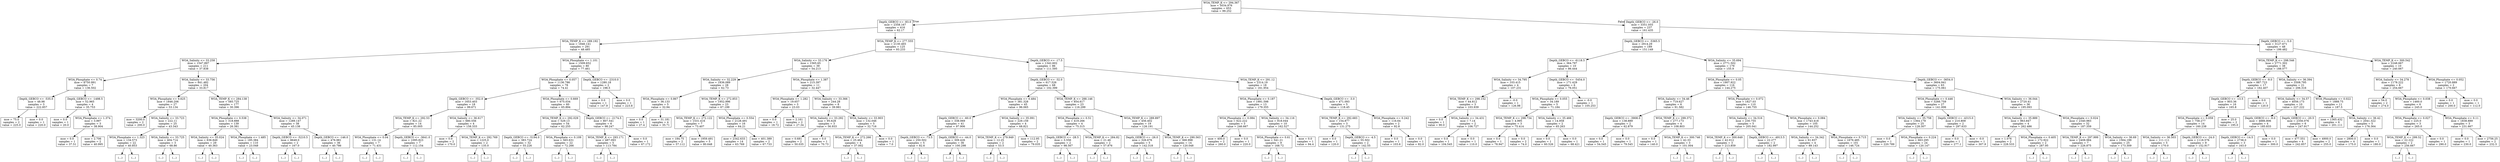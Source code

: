 digraph Tree {
node [shape=box] ;
0 [label="WOA_TEMP_K <= 294.367\nmse = 5034.976\nsamples = 653\nvalue = 99.252"] ;
1 [label="Depth_GEBCO <= -83.0\nmse = 2358.167\nsamples = 416\nvalue = 62.17"] ;
0 -> 1 [labeldistance=2.5, labelangle=45, headlabel="True"] ;
2 [label="WOA_TEMP_K <= 289.192\nmse = 1846.141\nsamples = 291\nvalue = 48.485"] ;
1 -> 2 ;
3 [label="WOA_Salinity <= 33.258\nmse = 1547.897\nsamples = 211\nvalue = 37.838"] ;
2 -> 3 ;
4 [label="WOA_Phosphate <= 0.74\nmse = 8750.991\nsamples = 7\nvalue = 136.502"] ;
3 -> 4 ;
5 [label="Depth_GEBCO <= -535.0\nmse = 48.98\nsamples = 3\nvalue = 222.857"] ;
4 -> 5 ;
6 [label="mse = 75.0\nsamples = 2\nvalue = 225.0"] ;
5 -> 6 ;
7 [label="mse = 0.0\nsamples = 1\nvalue = 220.0"] ;
5 -> 7 ;
8 [label="Depth_GEBCO <= -1498.5\nmse = 52.965\nsamples = 4\nvalue = 35.753"] ;
4 -> 8 ;
9 [label="mse = 0.0\nsamples = 1\nvalue = 20.0"] ;
8 -> 9 ;
10 [label="WOA_Phosphate <= 1.374\nmse = 3.997\nsamples = 3\nvalue = 38.904"] ;
8 -> 10 ;
11 [label="mse = 0.0\nsamples = 1\nvalue = 37.51"] ;
10 -> 11 ;
12 [label="mse = 2.706\nsamples = 2\nvalue = 40.995"] ;
10 -> 12 ;
13 [label="WOA_Salinity <= 33.756\nmse = 841.482\nsamples = 204\nvalue = 33.817"] ;
3 -> 13 ;
14 [label="WOA_Phosphate <= 0.625\nmse = 1846.206\nsamples = 27\nvalue = 53.134"] ;
13 -> 14 ;
15 [label="mse = 3200.0\nsamples = 2\nvalue = 200.0"] ;
14 -> 15 ;
16 [label="WOA_Salinity <= 33.723\nmse = 222.11\nsamples = 25\nvalue = 43.343"] ;
14 -> 16 ;
17 [label="WOA_Phosphate <= 1.323\nmse = 134.573\nsamples = 22\nvalue = 40.853"] ;
16 -> 17 ;
18 [label="(...)"] ;
17 -> 18 ;
29 [label="(...)"] ;
17 -> 29 ;
52 [label="WOA_Salinity <= 33.725\nmse = 404.714\nsamples = 3\nvalue = 68.86"] ;
16 -> 52 ;
53 [label="(...)"] ;
52 -> 53 ;
54 [label="(...)"] ;
52 -> 54 ;
57 [label="WOA_TEMP_K <= 284.138\nmse = 585.725\nsamples = 177\nvalue = 30.396"] ;
13 -> 57 ;
58 [label="WOA_Phosphate <= 0.538\nmse = 318.888\nsamples = 139\nvalue = 26.381"] ;
57 -> 58 ;
59 [label="WOA_Salinity <= 35.024\nmse = 636.849\nsamples = 29\nvalue = 40.363"] ;
58 -> 59 ;
60 [label="(...)"] ;
59 -> 60 ;
77 [label="(...)"] ;
59 -> 77 ;
102 [label="WOA_Phosphate <= 1.485\nmse = 185.384\nsamples = 110\nvalue = 23.048"] ;
58 -> 102 ;
103 [label="(...)"] ;
102 -> 103 ;
212 [label="(...)"] ;
102 -> 212 ;
281 [label="WOA_Salinity <= 34.071\nmse = 1289.147\nsamples = 38\nvalue = 45.138"] ;
57 -> 281 ;
282 [label="Depth_GEBCO <= -5210.5\nmse = 8649.0\nsamples = 2\nvalue = 167.0"] ;
281 -> 282 ;
283 [label="(...)"] ;
282 -> 283 ;
284 [label="(...)"] ;
282 -> 284 ;
285 [label="Depth_GEBCO <= -146.0\nmse = 476.981\nsamples = 36\nvalue = 40.786"] ;
281 -> 285 ;
286 [label="(...)"] ;
285 -> 286 ;
345 [label="(...)"] ;
285 -> 345 ;
350 [label="WOA_Phosphate <= 1.101\nmse = 1509.652\nsamples = 80\nvalue = 77.461"] ;
2 -> 350 ;
351 [label="WOA_Phosphate <= 0.057\nmse = 1136.786\nsamples = 78\nvalue = 74.41"] ;
350 -> 351 ;
352 [label="Depth_GEBCO <= -352.0\nmse = 1653.403\nsamples = 18\nvalue = 99.671"] ;
351 -> 352 ;
353 [label="WOA_TEMP_K <= 292.53\nmse = 821.22\nsamples = 14\nvalue = 85.005"] ;
352 -> 353 ;
354 [label="WOA_Phosphate <= 0.04\nmse = 131.14\nsamples = 7\nvalue = 71.431"] ;
353 -> 354 ;
355 [label="(...)"] ;
354 -> 355 ;
356 [label="(...)"] ;
354 -> 356 ;
361 [label="Depth_GEBCO <= -3641.0\nmse = 1095.823\nsamples = 7\nvalue = 112.154"] ;
353 -> 361 ;
362 [label="(...)"] ;
361 -> 362 ;
369 [label="(...)"] ;
361 -> 369 ;
372 [label="WOA_Salinity <= 36.617\nmse = 680.556\nsamples = 4\nvalue = 158.333"] ;
352 -> 372 ;
373 [label="mse = 0.0\nsamples = 2\nvalue = 170.0"] ;
372 -> 373 ;
374 [label="WOA_TEMP_K <= 292.769\nmse = 1225.0\nsamples = 2\nvalue = 135.0"] ;
372 -> 374 ;
375 [label="(...)"] ;
374 -> 375 ;
376 [label="(...)"] ;
374 -> 376 ;
377 [label="WOA_Phosphate <= 0.669\nmse = 675.034\nsamples = 60\nvalue = 65.894"] ;
351 -> 377 ;
378 [label="WOA_TEMP_K <= 292.029\nmse = 529.13\nsamples = 54\nvalue = 62.255"] ;
377 -> 378 ;
379 [label="Depth_GEBCO <= -5194.0\nmse = 383.724\nsamples = 32\nvalue = 55.226"] ;
378 -> 379 ;
380 [label="(...)"] ;
379 -> 380 ;
381 [label="(...)"] ;
379 -> 381 ;
438 [label="WOA_Phosphate <= 0.109\nmse = 565.631\nsamples = 22\nvalue = 72.266"] ;
378 -> 438 ;
439 [label="(...)"] ;
438 -> 439 ;
448 [label="(...)"] ;
438 -> 448 ;
475 [label="Depth_GEBCO <= -2174.5\nmse = 807.541\nsamples = 6\nvalue = 98.247"] ;
377 -> 475 ;
476 [label="WOA_TEMP_K <= 293.171\nmse = 487.093\nsamples = 5\nvalue = 113.784"] ;
475 -> 476 ;
477 [label="(...)"] ;
476 -> 477 ;
480 [label="(...)"] ;
476 -> 480 ;
481 [label="mse = 0.0\nsamples = 1\nvalue = 67.172"] ;
475 -> 481 ;
482 [label="Depth_GEBCO <= -2310.0\nmse = 1280.18\nsamples = 2\nvalue = 198.5"] ;
350 -> 482 ;
483 [label="mse = 0.0\nsamples = 1\nvalue = 147.9"] ;
482 -> 483 ;
484 [label="mse = 0.0\nsamples = 1\nvalue = 223.8"] ;
482 -> 484 ;
485 [label="WOA_TEMP_K <= 277.555\nmse = 2130.465\nsamples = 125\nvalue = 93.233"] ;
1 -> 485 ;
486 [label="WOA_Salinity <= 33.176\nmse = 1565.65\nsamples = 39\nvalue = 54.213"] ;
485 -> 486 ;
487 [label="WOA_Salinity <= 32.229\nmse = 1836.089\nsamples = 28\nvalue = 62.73"] ;
486 -> 487 ;
488 [label="WOA_Phosphate <= 0.867\nmse = 36.133\nsamples = 5\nvalue = 32.94"] ;
487 -> 488 ;
489 [label="mse = 0.0\nsamples = 1\nvalue = 27.4"] ;
488 -> 489 ;
490 [label="mse = 31.181\nsamples = 4\nvalue = 35.71"] ;
488 -> 490 ;
491 [label="WOA_TEMP_K <= 272.853\nmse = 1952.996\nsamples = 23\nvalue = 67.199"] ;
487 -> 491 ;
492 [label="WOA_TEMP_K <= 272.122\nmse = 1531.416\nsamples = 7\nvalue = 73.407"] ;
491 -> 492 ;
493 [label="mse = 184.75\nsamples = 2\nvalue = 57.112"] ;
492 -> 493 ;
494 [label="mse = 1959.491\nsamples = 5\nvalue = 80.648"] ;
492 -> 494 ;
495 [label="WOA_Phosphate <= 0.554\nmse = 2128.491\nsamples = 16\nvalue = 64.21"] ;
491 -> 495 ;
496 [label="mse = 2342.633\nsamples = 14\nvalue = 63.769"] ;
495 -> 496 ;
497 [label="mse = 401.389\nsamples = 2\nvalue = 67.733"] ;
495 -> 497 ;
498 [label="WOA_Phosphate <= 1.387\nmse = 215.397\nsamples = 11\nvalue = 32.447"] ;
486 -> 498 ;
499 [label="WOA_Phosphate <= 1.282\nmse = 19.657\nsamples = 3\nvalue = 23.03"] ;
498 -> 499 ;
500 [label="mse = 0.0\nsamples = 1\nvalue = 18.72"] ;
499 -> 500 ;
501 [label="mse = 2.161\nsamples = 2\nvalue = 27.34"] ;
499 -> 501 ;
502 [label="WOA_Salinity <= 33.366\nmse = 244.28\nsamples = 8\nvalue = 39.981"] ;
498 -> 502 ;
503 [label="WOA_Salinity <= 33.292\nmse = 95.628\nsamples = 3\nvalue = 56.933"] ;
502 -> 503 ;
504 [label="mse = 0.681\nsamples = 2\nvalue = 50.035"] ;
503 -> 504 ;
505 [label="mse = 0.0\nsamples = 1\nvalue = 70.73"] ;
503 -> 505 ;
506 [label="WOA_Salinity <= 33.903\nmse = 132.046\nsamples = 5\nvalue = 32.716"] ;
502 -> 506 ;
507 [label="WOA_TEMP_K <= 272.266\nmse = 25.464\nsamples = 4\nvalue = 37.002"] ;
506 -> 507 ;
508 [label="(...)"] ;
507 -> 508 ;
511 [label="(...)"] ;
507 -> 511 ;
512 [label="mse = 0.0\nsamples = 1\nvalue = 7.0"] ;
506 -> 512 ;
513 [label="Depth_GEBCO <= -17.5\nmse = 1342.602\nsamples = 86\nvalue = 111.595"] ;
485 -> 513 ;
514 [label="Depth_GEBCO <= -32.0\nmse = 617.526\nsamples = 68\nvalue = 102.399"] ;
513 -> 514 ;
515 [label="WOA_Phosphate <= 0.484\nmse = 381.328\nsamples = 45\nvalue = 96.065"] ;
514 -> 515 ;
516 [label="Depth_GEBCO <= -60.0\nmse = 338.069\nsamples = 41\nvalue = 97.906"] ;
515 -> 516 ;
517 [label="Depth_GEBCO <= -73.5\nmse = 250.502\nsamples = 5\nvalue = 82.6"] ;
516 -> 517 ;
518 [label="(...)"] ;
517 -> 518 ;
519 [label="(...)"] ;
517 -> 519 ;
526 [label="Depth_GEBCO <= -44.0\nmse = 309.426\nsamples = 36\nvalue = 100.298"] ;
516 -> 526 ;
527 [label="(...)"] ;
526 -> 527 ;
558 [label="(...)"] ;
526 -> 558 ;
577 [label="WOA_Salinity <= 35.091\nmse = 229.159\nsamples = 4\nvalue = 68.821"] ;
515 -> 577 ;
578 [label="WOA_TEMP_K <= 279.949\nmse = 12.25\nsamples = 2\nvalue = 53.5"] ;
577 -> 578 ;
579 [label="(...)"] ;
578 -> 579 ;
580 [label="(...)"] ;
578 -> 580 ;
581 [label="mse = 112.95\nsamples = 2\nvalue = 79.035"] ;
577 -> 581 ;
582 [label="WOA_TEMP_K <= 288.146\nmse = 854.617\nsamples = 23\nvalue = 116.299"] ;
514 -> 582 ;
583 [label="WOA_Phosphate <= 0.51\nmse = 419.266\nsamples = 4\nvalue = 75.315"] ;
582 -> 583 ;
584 [label="Depth_GEBCO <= -28.5\nmse = 3.556\nsamples = 2\nvalue = 98.567"] ;
583 -> 584 ;
585 [label="(...)"] ;
584 -> 585 ;
586 [label="(...)"] ;
584 -> 586 ;
587 [label="WOA_TEMP_K <= 284.82\nmse = 21.46\nsamples = 2\nvalue = 57.876"] ;
583 -> 587 ;
588 [label="(...)"] ;
587 -> 588 ;
589 [label="(...)"] ;
587 -> 589 ;
590 [label="WOA_TEMP_K <= 289.897\nmse = 456.402\nsamples = 19\nvalue = 126.191"] ;
582 -> 590 ;
591 [label="Depth_GEBCO <= -26.0\nmse = 326.676\nsamples = 5\nvalue = 142.318"] ;
590 -> 591 ;
592 [label="(...)"] ;
591 -> 592 ;
599 [label="(...)"] ;
591 -> 599 ;
600 [label="WOA_TEMP_K <= 290.563\nmse = 368.998\nsamples = 14\nvalue = 120.048"] ;
590 -> 600 ;
601 [label="(...)"] ;
600 -> 601 ;
604 [label="(...)"] ;
600 -> 604 ;
619 [label="WOA_TEMP_K <= 291.12\nmse = 2314.19\nsamples = 18\nvalue = 161.954"] ;
513 -> 619 ;
620 [label="WOA_Phosphate <= 0.187\nmse = 1991.598\nsamples = 13\nvalue = 179.355"] ;
619 -> 620 ;
621 [label="WOA_Phosphate <= 0.084\nmse = 622.222\nsamples = 3\nvalue = 246.667"] ;
620 -> 621 ;
622 [label="mse = 400.0\nsamples = 2\nvalue = 260.0"] ;
621 -> 622 ;
623 [label="mse = 0.0\nsamples = 1\nvalue = 220.0"] ;
621 -> 623 ;
624 [label="WOA_Salinity <= 34.116\nmse = 918.044\nsamples = 10\nvalue = 162.527"] ;
620 -> 624 ;
625 [label="WOA_Phosphate <= 0.61\nmse = 541.21\nsamples = 9\nvalue = 168.72"] ;
624 -> 625 ;
626 [label="(...)"] ;
625 -> 626 ;
641 [label="(...)"] ;
625 -> 641 ;
642 [label="mse = 0.0\nsamples = 1\nvalue = 94.4"] ;
624 -> 642 ;
643 [label="Depth_GEBCO <= -3.0\nmse = 471.093\nsamples = 5\nvalue = 118.45"] ;
619 -> 643 ;
644 [label="WOA_TEMP_K <= 292.683\nmse = 154.877\nsamples = 3\nvalue = 131.275"] ;
643 -> 644 ;
645 [label="mse = 0.0\nsamples = 1\nvalue = 120.0"] ;
644 -> 645 ;
646 [label="Depth_GEBCO <= -4.5\nmse = 55.502\nsamples = 2\nvalue = 142.55"] ;
644 -> 646 ;
647 [label="(...)"] ;
646 -> 647 ;
648 [label="(...)"] ;
646 -> 648 ;
649 [label="WOA_Phosphate <= 0.242\nmse = 116.64\nsamples = 2\nvalue = 92.8"] ;
643 -> 649 ;
650 [label="mse = 0.0\nsamples = 1\nvalue = 103.6"] ;
649 -> 650 ;
651 [label="mse = 0.0\nsamples = 1\nvalue = 82.0"] ;
649 -> 651 ;
652 [label="Depth_GEBCO <= -26.0\nmse = 3351.055\nsamples = 237\nvalue = 161.435"] ;
0 -> 652 [labeldistance=2.5, labelangle=-45, headlabel="False"] ;
653 [label="Depth_GEBCO <= -5365.5\nmse = 2914.29\nsamples = 189\nvalue = 151.149"] ;
652 -> 653 ;
654 [label="Depth_GEBCO <= -6118.5\nmse = 364.797\nsamples = 10\nvalue = 86.444"] ;
653 -> 654 ;
655 [label="WOA_Salinity <= 34.795\nmse = 103.415\nsamples = 4\nvalue = 107.231"] ;
654 -> 655 ;
656 [label="WOA_TEMP_K <= 298.152\nmse = 44.812\nsamples = 3\nvalue = 103.939"] ;
655 -> 656 ;
657 [label="mse = 0.0\nsamples = 1\nvalue = 90.0"] ;
656 -> 657 ;
658 [label="WOA_Salinity <= 34.431\nmse = 7.14\nsamples = 2\nvalue = 106.727"] ;
656 -> 658 ;
659 [label="mse = 0.0\nsamples = 1\nvalue = 104.545"] ;
658 -> 659 ;
660 [label="mse = 0.0\nsamples = 1\nvalue = 110.0"] ;
658 -> 660 ;
661 [label="mse = -0.0\nsamples = 1\nvalue = 126.98"] ;
655 -> 661 ;
662 [label="Depth_GEBCO <= -5454.0\nmse = 171.429\nsamples = 6\nvalue = 76.051"] ;
654 -> 662 ;
663 [label="WOA_Phosphate <= 0.055\nmse = 34.189\nsamples = 5\nvalue = 71.184"] ;
662 -> 663 ;
664 [label="WOA_TEMP_K <= 298.734\nmse = 4.995\nsamples = 3\nvalue = 75.414"] ;
663 -> 664 ;
665 [label="mse = 0.0\nsamples = 1\nvalue = 78.947"] ;
664 -> 665 ;
666 [label="mse = 0.0\nsamples = 2\nvalue = 74.0"] ;
664 -> 666 ;
667 [label="WOA_Salinity <= 35.466\nmse = 14.958\nsamples = 2\nvalue = 65.263"] ;
663 -> 667 ;
668 [label="mse = 0.0\nsamples = 1\nvalue = 60.526"] ;
667 -> 668 ;
669 [label="mse = 0.0\nsamples = 1\nvalue = 68.421"] ;
667 -> 669 ;
670 [label="mse = -0.0\nsamples = 1\nvalue = 105.253"] ;
662 -> 670 ;
671 [label="WOA_Salinity <= 35.694\nmse = 2771.502\nsamples = 179\nvalue = 155.9"] ;
653 -> 671 ;
672 [label="WOA_Phosphate <= 0.05\nmse = 1907.922\nsamples = 116\nvalue = 144.275"] ;
671 -> 672 ;
673 [label="WOA_Salinity <= 34.46\nmse = 719.627\nsamples = 6\nvalue = 91.582"] ;
672 -> 673 ;
674 [label="Depth_GEBCO <= -3908.0\nmse = 138.889\nsamples = 2\nvalue = 62.879"] ;
673 -> 674 ;
675 [label="mse = 0.0\nsamples = 1\nvalue = 54.545"] ;
674 -> 675 ;
676 [label="mse = 0.0\nsamples = 1\nvalue = 79.545"] ;
674 -> 676 ;
677 [label="WOA_TEMP_K <= 299.372\nmse = 277.173\nsamples = 4\nvalue = 108.803"] ;
673 -> 677 ;
678 [label="mse = 0.0\nsamples = 1\nvalue = 140.0"] ;
677 -> 678 ;
679 [label="WOA_TEMP_K <= 300.746\nmse = 42.33\nsamples = 3\nvalue = 101.004"] ;
677 -> 679 ;
680 [label="(...)"] ;
679 -> 680 ;
681 [label="(...)"] ;
679 -> 681 ;
684 [label="WOA_Phosphate <= 0.072\nmse = 1827.03\nsamples = 110\nvalue = 146.755"] ;
672 -> 684 ;
685 [label="WOA_Salinity <= 34.516\nmse = 230.755\nsamples = 5\nvalue = 205.041"] ;
684 -> 685 ;
686 [label="WOA_TEMP_K <= 300.649\nmse = 42.012\nsamples = 3\nvalue = 213.859"] ;
685 -> 686 ;
687 [label="(...)"] ;
686 -> 687 ;
688 [label="(...)"] ;
686 -> 688 ;
689 [label="Depth_GEBCO <= -4913.5\nmse = 22.277\nsamples = 2\nvalue = 182.997"] ;
685 -> 689 ;
690 [label="(...)"] ;
689 -> 690 ;
691 [label="(...)"] ;
689 -> 691 ;
692 [label="WOA_Phosphate <= 0.084\nmse = 1743.418\nsamples = 105\nvalue = 144.252"] ;
684 -> 692 ;
693 [label="WOA_Salinity <= 34.342\nmse = 61.837\nsamples = 4\nvalue = 89.143"] ;
692 -> 693 ;
694 [label="(...)"] ;
693 -> 694 ;
699 [label="(...)"] ;
693 -> 699 ;
700 [label="WOA_Phosphate <= 0.715\nmse = 1676.485\nsamples = 101\nvalue = 146.724"] ;
692 -> 700 ;
701 [label="(...)"] ;
700 -> 701 ;
878 [label="(...)"] ;
700 -> 878 ;
879 [label="Depth_GEBCO <= -3654.0\nmse = 3604.941\nsamples = 63\nvalue = 175.061"] ;
671 -> 879 ;
880 [label="WOA_Phosphate <= 0.446\nmse = 3266.759\nsamples = 27\nvalue = 141.006"] ;
879 -> 880 ;
881 [label="WOA_Salinity <= 35.758\nmse = 1364.179\nsamples = 25\nvalue = 128.307"] ;
880 -> 881 ;
882 [label="mse = 0.0\nsamples = 1\nvalue = 220.789"] ;
881 -> 882 ;
883 [label="WOA_Phosphate <= 0.224\nmse = 663.295\nsamples = 24\nvalue = 120.147"] ;
881 -> 883 ;
884 [label="(...)"] ;
883 -> 884 ;
921 [label="(...)"] ;
883 -> 921 ;
930 [label="Depth_GEBCO <= -4315.0\nmse = 210.809\nsamples = 2\nvalue = 297.633"] ;
880 -> 930 ;
931 [label="mse = 0.0\nsamples = 1\nvalue = 277.1"] ;
930 -> 931 ;
932 [label="mse = -0.0\nsamples = 1\nvalue = 307.9"] ;
930 -> 932 ;
933 [label="WOA_Salinity <= 36.044\nmse = 2720.41\nsamples = 36\nvalue = 195.093"] ;
879 -> 933 ;
934 [label="WOA_Salinity <= 35.889\nmse = 963.847\nsamples = 4\nvalue = 262.486"] ;
933 -> 934 ;
935 [label="mse = 1.076\nsamples = 2\nvalue = 228.533"] ;
934 -> 935 ;
936 [label="WOA_Phosphate <= 0.405\nmse = 172.922\nsamples = 2\nvalue = 287.95"] ;
934 -> 936 ;
937 [label="(...)"] ;
936 -> 937 ;
938 [label="(...)"] ;
936 -> 938 ;
939 [label="WOA_Phosphate <= 0.024\nmse = 2340.983\nsamples = 32\nvalue = 187.359"] ;
933 -> 939 ;
940 [label="WOA_TEMP_K <= 297.999\nmse = 2408.984\nsamples = 7\nvalue = 226.875"] ;
939 -> 940 ;
941 [label="(...)"] ;
940 -> 941 ;
946 [label="(...)"] ;
940 -> 946 ;
949 [label="WOA_Salinity <= 36.69\nmse = 1564.199\nsamples = 25\nvalue = 173.309"] ;
939 -> 949 ;
950 [label="(...)"] ;
949 -> 950 ;
979 [label="(...)"] ;
949 -> 979 ;
980 [label="Depth_GEBCO <= -5.0\nmse = 3127.671\nsamples = 48\nvalue = 199.482"] ;
652 -> 980 ;
981 [label="WOA_TEMP_K <= 298.546\nmse = 2771.302\nsamples = 38\nvalue = 188.077"] ;
980 -> 981 ;
982 [label="Depth_GEBCO <= -9.0\nmse = 887.723\nsamples = 17\nvalue = 162.407"] ;
981 -> 982 ;
983 [label="Depth_GEBCO <= -13.5\nmse = 803.36\nsamples = 16\nvalue = 165.8"] ;
982 -> 983 ;
984 [label="WOA_Phosphate <= 0.059\nmse = 758.277\nsamples = 14\nvalue = 160.238"] ;
983 -> 984 ;
985 [label="WOA_Salinity <= 36.503\nmse = 111.111\nsamples = 5\nvalue = 170.0"] ;
984 -> 985 ;
986 [label="(...)"] ;
985 -> 986 ;
987 [label="(...)"] ;
985 -> 987 ;
990 [label="Depth_GEBCO <= -24.0\nmse = 1118.576\nsamples = 9\nvalue = 152.917"] ;
984 -> 990 ;
991 [label="(...)"] ;
990 -> 991 ;
992 [label="(...)"] ;
990 -> 992 ;
999 [label="mse = 25.0\nsamples = 2\nvalue = 195.0"] ;
983 -> 999 ;
1000 [label="mse = 0.0\nsamples = 1\nvalue = 120.0"] ;
982 -> 1000 ;
1001 [label="WOA_Salinity <= 36.394\nmse = 3308.795\nsamples = 21\nvalue = 206.316"] ;
981 -> 1001 ;
1002 [label="WOA_Salinity <= 34.57\nmse = 4056.173\nsamples = 10\nvalue = 227.222"] ;
1001 -> 1002 ;
1003 [label="Depth_GEBCO <= -9.0\nmse = 4886.806\nsamples = 4\nvalue = 185.833"] ;
1002 -> 1003 ;
1004 [label="Depth_GEBCO <= -14.5\nmse = 2736.0\nsamples = 3\nvalue = 163.0"] ;
1003 -> 1004 ;
1005 [label="(...)"] ;
1004 -> 1005 ;
1006 [label="(...)"] ;
1004 -> 1006 ;
1007 [label="mse = 0.0\nsamples = 1\nvalue = 300.0"] ;
1003 -> 1007 ;
1008 [label="Depth_GEBCO <= -20.5\nmse = 2356.076\nsamples = 6\nvalue = 247.917"] ;
1002 -> 1008 ;
1009 [label="mse = 477.551\nsamples = 4\nvalue = 242.857"] ;
1008 -> 1009 ;
1010 [label="mse = 4900.0\nsamples = 2\nvalue = 255.0"] ;
1008 -> 1010 ;
1011 [label="WOA_Phosphate <= 0.022\nmse = 1888.75\nsamples = 11\nvalue = 187.5"] ;
1001 -> 1011 ;
1012 [label="mse = 1365.432\nsamples = 6\nvalue = 201.111"] ;
1011 -> 1012 ;
1013 [label="WOA_Salinity <= 36.42\nmse = 2041.322\nsamples = 5\nvalue = 176.364"] ;
1011 -> 1013 ;
1014 [label="mse = 2800.0\nsamples = 4\nvalue = 175.0"] ;
1013 -> 1014 ;
1015 [label="mse = 0.0\nsamples = 1\nvalue = 180.0"] ;
1013 -> 1015 ;
1016 [label="WOA_TEMP_K <= 300.542\nmse = 2248.667\nsamples = 10\nvalue = 240.667"] ;
980 -> 1016 ;
1017 [label="WOA_Salinity <= 34.278\nmse = 1178.222\nsamples = 8\nvalue = 254.667"] ;
1016 -> 1017 ;
1018 [label="mse = 54.0\nsamples = 2\nvalue = 274.0"] ;
1017 -> 1018 ;
1019 [label="WOA_Phosphate <= 0.038\nmse = 1460.0\nsamples = 6\nvalue = 245.0"] ;
1017 -> 1019 ;
1020 [label="WOA_Phosphate <= 0.027\nmse = 225.0\nsamples = 3\nvalue = 265.0"] ;
1019 -> 1020 ;
1021 [label="WOA_TEMP_K <= 299.52\nmse = 22.222\nsamples = 2\nvalue = 256.667"] ;
1020 -> 1021 ;
1022 [label="(...)"] ;
1021 -> 1022 ;
1023 [label="(...)"] ;
1021 -> 1023 ;
1024 [label="mse = 0.0\nsamples = 1\nvalue = 290.0"] ;
1020 -> 1024 ;
1025 [label="WOA_Phosphate <= 0.11\nmse = 1838.889\nsamples = 3\nvalue = 231.667"] ;
1019 -> 1025 ;
1026 [label="mse = 0.0\nsamples = 1\nvalue = 230.0"] ;
1025 -> 1026 ;
1027 [label="mse = 2756.25\nsamples = 2\nvalue = 232.5"] ;
1025 -> 1027 ;
1028 [label="WOA_Phosphate <= 0.052\nmse = 1720.889\nsamples = 2\nvalue = 170.667"] ;
1016 -> 1028 ;
1029 [label="mse = 0.0\nsamples = 1\nvalue = 200.0"] ;
1028 -> 1029 ;
1030 [label="mse = 0.0\nsamples = 1\nvalue = 112.0"] ;
1028 -> 1030 ;
}